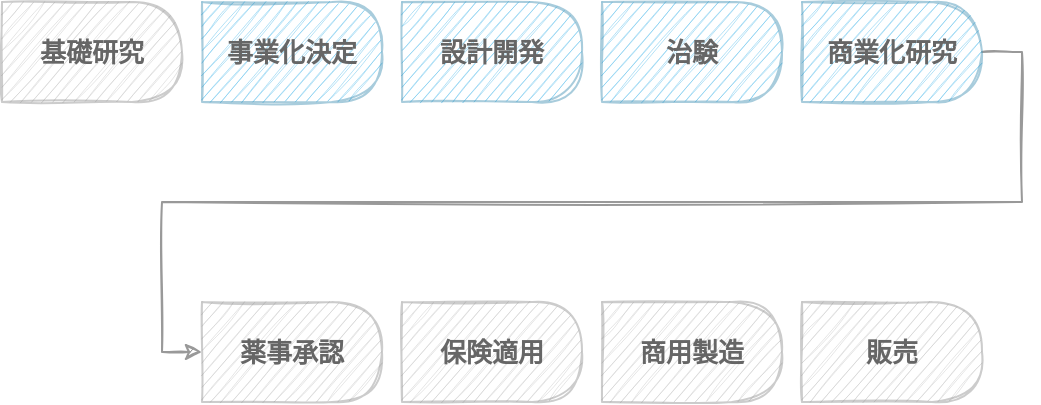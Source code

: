 <mxfile version="16.5.3" type="github" pages="8">
  <diagram id="iuKAMjdSAFSw6GBmPtJa" name="Scope1">
    <mxGraphModel dx="1657" dy="514" grid="1" gridSize="10" guides="1" tooltips="1" connect="1" arrows="1" fold="1" page="1" pageScale="1" pageWidth="850" pageHeight="1100" math="0" shadow="0">
      <root>
        <mxCell id="0" />
        <mxCell id="1" parent="0" />
        <mxCell id="76yHoALL5mbPEJ48qjr9-2" value="基礎研究" style="shape=delay;whiteSpace=wrap;html=1;fontSize=13;strokeColor=#999999;fontColor=#666666;fontStyle=1;fillColor=#CCCCCC;fontFamily=Noto Sans;fontSource=https%3A%2F%2Ffonts.googleapis.com%2Fcss%3Ffamily%3DNoto%2BSans;sketch=1;strokeWidth=1;opacity=50;" parent="1" vertex="1">
          <mxGeometry x="-780" y="520" width="90" height="50" as="geometry" />
        </mxCell>
        <mxCell id="76yHoALL5mbPEJ48qjr9-3" value="事業化決定" style="shape=delay;whiteSpace=wrap;html=1;fontSize=13;strokeColor=#529ABA;fontColor=#666666;fontStyle=1;fillColor=#69C4ED;fontFamily=Noto Sans;fontSource=https%3A%2F%2Ffonts.googleapis.com%2Fcss%3Ffamily%3DNoto%2BSans;sketch=1;opacity=50;strokeWidth=1;" parent="1" vertex="1">
          <mxGeometry x="-680" y="520" width="90" height="50" as="geometry" />
        </mxCell>
        <mxCell id="76yHoALL5mbPEJ48qjr9-4" value="設計開発" style="shape=delay;whiteSpace=wrap;html=1;fontSize=13;strokeColor=#529ABA;fontColor=#666666;fontStyle=1;fillColor=#69C4ED;fontFamily=Noto Sans;fontSource=https%3A%2F%2Ffonts.googleapis.com%2Fcss%3Ffamily%3DNoto%2BSans;sketch=1;opacity=50;strokeWidth=1;" parent="1" vertex="1">
          <mxGeometry x="-580" y="520" width="90" height="50" as="geometry" />
        </mxCell>
        <mxCell id="76yHoALL5mbPEJ48qjr9-5" value="治験" style="shape=delay;whiteSpace=wrap;html=1;fontSize=13;strokeColor=#529ABA;fontColor=#666666;fontStyle=1;fillColor=#69C4ED;fontFamily=Noto Sans;fontSource=https%3A%2F%2Ffonts.googleapis.com%2Fcss%3Ffamily%3DNoto%2BSans;sketch=1;opacity=50;strokeWidth=1;" parent="1" vertex="1">
          <mxGeometry x="-480" y="520" width="90" height="50" as="geometry" />
        </mxCell>
        <mxCell id="76yHoALL5mbPEJ48qjr9-11" style="edgeStyle=orthogonalEdgeStyle;rounded=0;orthogonalLoop=1;jettySize=auto;html=1;exitX=1;exitY=0.5;exitDx=0;exitDy=0;entryX=0;entryY=0.5;entryDx=0;entryDy=0;fillColor=#f5f5f5;strokeColor=#999999;fontFamily=Noto Sans;fontSource=https%3A%2F%2Ffonts.googleapis.com%2Fcss%3Ffamily%3DNoto%2BSans;sketch=1;fontColor=#666666;fontStyle=0" parent="1" source="76yHoALL5mbPEJ48qjr9-6" target="76yHoALL5mbPEJ48qjr9-7" edge="1">
          <mxGeometry relative="1" as="geometry" />
        </mxCell>
        <mxCell id="76yHoALL5mbPEJ48qjr9-6" value="商業化研究" style="shape=delay;whiteSpace=wrap;html=1;fontSize=13;strokeColor=#529ABA;fontColor=#666666;fontStyle=1;fillColor=#69C4ED;fontFamily=Noto Sans;fontSource=https%3A%2F%2Ffonts.googleapis.com%2Fcss%3Ffamily%3DNoto%2BSans;sketch=1;opacity=50;strokeWidth=1;" parent="1" vertex="1">
          <mxGeometry x="-380" y="520" width="90" height="50" as="geometry" />
        </mxCell>
        <mxCell id="76yHoALL5mbPEJ48qjr9-7" value="薬事承認" style="shape=delay;whiteSpace=wrap;html=1;fontSize=13;strokeColor=#999999;fontColor=#666666;fontStyle=1;fillColor=#CCCCCC;fontFamily=Noto Sans;fontSource=https%3A%2F%2Ffonts.googleapis.com%2Fcss%3Ffamily%3DNoto%2BSans;sketch=1;strokeWidth=1;opacity=50;" parent="1" vertex="1">
          <mxGeometry x="-680" y="670" width="90" height="50" as="geometry" />
        </mxCell>
        <mxCell id="76yHoALL5mbPEJ48qjr9-8" value="保険適用" style="shape=delay;whiteSpace=wrap;html=1;fontSize=13;strokeColor=#999999;fontColor=#666666;fontStyle=1;fillColor=#CCCCCC;fontFamily=Noto Sans;fontSource=https%3A%2F%2Ffonts.googleapis.com%2Fcss%3Ffamily%3DNoto%2BSans;sketch=1;strokeWidth=1;opacity=50;" parent="1" vertex="1">
          <mxGeometry x="-580" y="670" width="90" height="50" as="geometry" />
        </mxCell>
        <mxCell id="76yHoALL5mbPEJ48qjr9-9" value="商用製造" style="shape=delay;whiteSpace=wrap;html=1;fontSize=13;strokeColor=#999999;fontColor=#666666;fontStyle=1;fillColor=#CCCCCC;fontFamily=Noto Sans;fontSource=https%3A%2F%2Ffonts.googleapis.com%2Fcss%3Ffamily%3DNoto%2BSans;sketch=1;strokeWidth=1;opacity=50;" parent="1" vertex="1">
          <mxGeometry x="-480" y="670" width="90" height="50" as="geometry" />
        </mxCell>
        <mxCell id="76yHoALL5mbPEJ48qjr9-10" value="販売" style="shape=delay;whiteSpace=wrap;html=1;fontSize=13;strokeColor=#999999;fontColor=#666666;fontStyle=1;fillColor=#CCCCCC;fontFamily=Noto Sans;fontSource=https%3A%2F%2Ffonts.googleapis.com%2Fcss%3Ffamily%3DNoto%2BSans;sketch=1;strokeWidth=1;opacity=50;" parent="1" vertex="1">
          <mxGeometry x="-380" y="670" width="90" height="50" as="geometry" />
        </mxCell>
      </root>
    </mxGraphModel>
  </diagram>
  <diagram name="Scope2" id="lq7y6WpqA6HuHxRg6o95">
    <mxGraphModel dx="2790" dy="694" grid="1" gridSize="10" guides="1" tooltips="1" connect="1" arrows="1" fold="1" page="1" pageScale="1" pageWidth="850" pageHeight="1100" math="0" shadow="0">
      <root>
        <mxCell id="eqSnx0wqoSUiIAxdlNyT-0" />
        <mxCell id="eqSnx0wqoSUiIAxdlNyT-1" parent="eqSnx0wqoSUiIAxdlNyT-0" />
        <mxCell id="12EfGe63K_136_F5QD3u-6" style="edgeStyle=orthogonalEdgeStyle;rounded=0;sketch=0;orthogonalLoop=1;jettySize=auto;html=1;exitX=1;exitY=0.5;exitDx=0;exitDy=0;entryX=0;entryY=0.5;entryDx=0;entryDy=0;fontFamily=Noto Sans;fontSource=https%3A%2F%2Ffonts.googleapis.com%2Fcss%3Ffamily%3DNoto%2BSans;fontSize=15;fontColor=#FFFFFF;strokeColor=#999999;" parent="eqSnx0wqoSUiIAxdlNyT-1" source="eqSnx0wqoSUiIAxdlNyT-12" target="12EfGe63K_136_F5QD3u-0" edge="1">
          <mxGeometry relative="1" as="geometry" />
        </mxCell>
        <mxCell id="eqSnx0wqoSUiIAxdlNyT-12" value="事業化計画" style="rounded=1;whiteSpace=wrap;html=1;fontFamily=Noto Sans;fontSource=https%3A%2F%2Ffonts.googleapis.com%2Fcss%3Ffamily%3DNoto%2BSans;fillColor=#529ABA;strokeColor=none;sketch=0;strokeWidth=1;perimeterSpacing=0;fontSize=15;fontColor=#FFFFFF;" parent="eqSnx0wqoSUiIAxdlNyT-1" vertex="1">
          <mxGeometry x="-960" y="440" width="120" height="50" as="geometry" />
        </mxCell>
        <mxCell id="FeP-WYTawY7qhE1VqdEB-0" style="edgeStyle=orthogonalEdgeStyle;rounded=0;orthogonalLoop=1;jettySize=auto;html=1;exitX=1;exitY=0.5;exitDx=0;exitDy=0;entryX=0.5;entryY=0;entryDx=0;entryDy=0;strokeColor=#999999;startArrow=classic;startFill=1;" edge="1" parent="eqSnx0wqoSUiIAxdlNyT-1" source="12EfGe63K_136_F5QD3u-0" target="12EfGe63K_136_F5QD3u-2">
          <mxGeometry relative="1" as="geometry" />
        </mxCell>
        <mxCell id="12EfGe63K_136_F5QD3u-0" value="設計開発計画" style="rounded=1;whiteSpace=wrap;html=1;fontFamily=Noto Sans;fontSource=https%3A%2F%2Ffonts.googleapis.com%2Fcss%3Ffamily%3DNoto%2BSans;fillColor=#529ABA;strokeColor=none;sketch=0;strokeWidth=1;perimeterSpacing=0;fontSize=15;fontColor=#FFFFFF;" parent="eqSnx0wqoSUiIAxdlNyT-1" vertex="1">
          <mxGeometry x="-790" y="440" width="120" height="50" as="geometry" />
        </mxCell>
        <mxCell id="12EfGe63K_136_F5QD3u-8" style="edgeStyle=orthogonalEdgeStyle;rounded=0;sketch=0;orthogonalLoop=1;jettySize=auto;html=1;exitX=1;exitY=0.5;exitDx=0;exitDy=0;fontFamily=Noto Sans;fontSource=https%3A%2F%2Ffonts.googleapis.com%2Fcss%3Ffamily%3DNoto%2BSans;fontSize=15;fontColor=#FFFFFF;strokeColor=#999999;startArrow=classic;startFill=1;" parent="eqSnx0wqoSUiIAxdlNyT-1" source="12EfGe63K_136_F5QD3u-2" target="12EfGe63K_136_F5QD3u-3" edge="1">
          <mxGeometry relative="1" as="geometry" />
        </mxCell>
        <mxCell id="12EfGe63K_136_F5QD3u-2" value="設計インプット" style="rounded=1;whiteSpace=wrap;html=1;fontFamily=Noto Sans;fontSource=https%3A%2F%2Ffonts.googleapis.com%2Fcss%3Ffamily%3DNoto%2BSans;fillColor=#529ABA;strokeColor=none;sketch=0;strokeWidth=1;perimeterSpacing=0;fontSize=15;fontColor=#FFFFFF;" parent="eqSnx0wqoSUiIAxdlNyT-1" vertex="1">
          <mxGeometry x="-700" y="500" width="120" height="50" as="geometry" />
        </mxCell>
        <mxCell id="12EfGe63K_136_F5QD3u-10" style="edgeStyle=orthogonalEdgeStyle;rounded=0;sketch=0;orthogonalLoop=1;jettySize=auto;html=1;exitX=1;exitY=0.5;exitDx=0;exitDy=0;entryX=0.5;entryY=0;entryDx=0;entryDy=0;fontFamily=Noto Sans;fontSource=https%3A%2F%2Ffonts.googleapis.com%2Fcss%3Ffamily%3DNoto%2BSans;fontSize=15;fontColor=#FFFFFF;strokeColor=#999999;startArrow=classic;startFill=1;" parent="eqSnx0wqoSUiIAxdlNyT-1" source="12EfGe63K_136_F5QD3u-3" target="12EfGe63K_136_F5QD3u-9" edge="1">
          <mxGeometry relative="1" as="geometry" />
        </mxCell>
        <mxCell id="12EfGe63K_136_F5QD3u-3" value="設計開発" style="rounded=1;whiteSpace=wrap;html=1;fontFamily=Noto Sans;fontSource=https%3A%2F%2Ffonts.googleapis.com%2Fcss%3Ffamily%3DNoto%2BSans;fillColor=#529ABA;strokeColor=none;sketch=0;strokeWidth=1;perimeterSpacing=0;fontSize=15;fontColor=#FFFFFF;" parent="eqSnx0wqoSUiIAxdlNyT-1" vertex="1">
          <mxGeometry x="-610" y="560" width="120" height="50" as="geometry" />
        </mxCell>
        <mxCell id="12EfGe63K_136_F5QD3u-12" style="edgeStyle=orthogonalEdgeStyle;rounded=0;sketch=0;orthogonalLoop=1;jettySize=auto;html=1;exitX=1;exitY=0.5;exitDx=0;exitDy=0;fontFamily=Noto Sans;fontSource=https%3A%2F%2Ffonts.googleapis.com%2Fcss%3Ffamily%3DNoto%2BSans;fontSize=13;fontColor=#FFFFFF;strokeColor=#999999;startArrow=classic;startFill=1;" parent="eqSnx0wqoSUiIAxdlNyT-1" source="12EfGe63K_136_F5QD3u-9" target="12EfGe63K_136_F5QD3u-11" edge="1">
          <mxGeometry relative="1" as="geometry" />
        </mxCell>
        <mxCell id="12EfGe63K_136_F5QD3u-9" value="設計検証" style="rounded=1;whiteSpace=wrap;html=1;fontFamily=Noto Sans;fontSource=https%3A%2F%2Ffonts.googleapis.com%2Fcss%3Ffamily%3DNoto%2BSans;fillColor=#529ABA;strokeColor=none;sketch=0;strokeWidth=1;perimeterSpacing=0;fontSize=15;fontColor=#FFFFFF;" parent="eqSnx0wqoSUiIAxdlNyT-1" vertex="1">
          <mxGeometry x="-520" y="620" width="120" height="50" as="geometry" />
        </mxCell>
        <mxCell id="12EfGe63K_136_F5QD3u-14" style="edgeStyle=orthogonalEdgeStyle;rounded=0;sketch=0;orthogonalLoop=1;jettySize=auto;html=1;exitX=1;exitY=0.5;exitDx=0;exitDy=0;entryX=0.5;entryY=0;entryDx=0;entryDy=0;fontFamily=Noto Sans;fontSource=https%3A%2F%2Ffonts.googleapis.com%2Fcss%3Ffamily%3DNoto%2BSans;fontSize=15;fontColor=#FFFFFF;startArrow=classic;startFill=1;strokeColor=#999999;" parent="eqSnx0wqoSUiIAxdlNyT-1" source="12EfGe63K_136_F5QD3u-11" target="12EfGe63K_136_F5QD3u-13" edge="1">
          <mxGeometry relative="1" as="geometry" />
        </mxCell>
        <mxCell id="12EfGe63K_136_F5QD3u-11" value="臨床開発" style="rounded=1;whiteSpace=wrap;html=1;fontFamily=Noto Sans;fontSource=https%3A%2F%2Ffonts.googleapis.com%2Fcss%3Ffamily%3DNoto%2BSans;fillColor=#529ABA;strokeColor=none;sketch=0;strokeWidth=1;perimeterSpacing=0;fontSize=15;fontColor=#FFFFFF;" parent="eqSnx0wqoSUiIAxdlNyT-1" vertex="1">
          <mxGeometry x="-430" y="680" width="120" height="50" as="geometry" />
        </mxCell>
        <mxCell id="N5G9naEENow_rM-A72xV-1" style="edgeStyle=orthogonalEdgeStyle;rounded=0;sketch=0;orthogonalLoop=1;jettySize=auto;html=1;exitX=1;exitY=0.5;exitDx=0;exitDy=0;entryX=0;entryY=0.5;entryDx=0;entryDy=0;fontFamily=Noto Sans;fontSource=https%3A%2F%2Ffonts.googleapis.com%2Fcss%3Ffamily%3DNoto%2BSans;fontSize=15;fontColor=#FFFFFF;startArrow=none;startFill=0;strokeColor=#999999;" parent="eqSnx0wqoSUiIAxdlNyT-1" source="12EfGe63K_136_F5QD3u-13" target="N5G9naEENow_rM-A72xV-0" edge="1">
          <mxGeometry relative="1" as="geometry" />
        </mxCell>
        <mxCell id="12EfGe63K_136_F5QD3u-13" value="製造移管" style="rounded=1;whiteSpace=wrap;html=1;fontFamily=Noto Sans;fontSource=https%3A%2F%2Ffonts.googleapis.com%2Fcss%3Ffamily%3DNoto%2BSans;fillColor=#529ABA;strokeColor=none;sketch=0;strokeWidth=1;perimeterSpacing=0;fontSize=15;fontColor=#FFFFFF;" parent="eqSnx0wqoSUiIAxdlNyT-1" vertex="1">
          <mxGeometry x="-340" y="740" width="120" height="50" as="geometry" />
        </mxCell>
        <mxCell id="N5G9naEENow_rM-A72xV-4" style="edgeStyle=orthogonalEdgeStyle;rounded=0;sketch=0;orthogonalLoop=1;jettySize=auto;html=1;exitX=0.5;exitY=0;exitDx=0;exitDy=0;entryX=1;entryY=0.5;entryDx=0;entryDy=0;fontFamily=Noto Sans;fontSource=https%3A%2F%2Ffonts.googleapis.com%2Fcss%3Ffamily%3DNoto%2BSans;fontSize=15;fontColor=#FFFFFF;startArrow=none;startFill=0;strokeColor=#999999;" parent="eqSnx0wqoSUiIAxdlNyT-1" source="N5G9naEENow_rM-A72xV-0" target="N5G9naEENow_rM-A72xV-3" edge="1">
          <mxGeometry relative="1" as="geometry" />
        </mxCell>
        <mxCell id="N5G9naEENow_rM-A72xV-0" value="市場導入" style="rounded=1;whiteSpace=wrap;html=1;fontFamily=Noto Sans;fontSource=https%3A%2F%2Ffonts.googleapis.com%2Fcss%3Ffamily%3DNoto%2BSans;fillColor=#808080;strokeColor=none;sketch=0;strokeWidth=1;perimeterSpacing=0;fontSize=15;fontColor=#FFFFFF;" parent="eqSnx0wqoSUiIAxdlNyT-1" vertex="1">
          <mxGeometry x="-170" y="740" width="120" height="50" as="geometry" />
        </mxCell>
        <mxCell id="FeP-WYTawY7qhE1VqdEB-1" style="edgeStyle=orthogonalEdgeStyle;rounded=0;orthogonalLoop=1;jettySize=auto;html=1;exitX=0;exitY=0.5;exitDx=0;exitDy=0;entryX=0.5;entryY=0;entryDx=0;entryDy=0;startArrow=none;startFill=0;strokeColor=#999999;" edge="1" parent="eqSnx0wqoSUiIAxdlNyT-1" source="N5G9naEENow_rM-A72xV-3" target="12EfGe63K_136_F5QD3u-0">
          <mxGeometry relative="1" as="geometry" />
        </mxCell>
        <mxCell id="N5G9naEENow_rM-A72xV-3" value="設計変更" style="rounded=1;whiteSpace=wrap;html=1;fontFamily=Noto Sans;fontSource=https%3A%2F%2Ffonts.googleapis.com%2Fcss%3Ffamily%3DNoto%2BSans;fillColor=#529ABA;strokeColor=none;sketch=0;strokeWidth=1;perimeterSpacing=0;fontSize=15;fontColor=#FFFFFF;" parent="eqSnx0wqoSUiIAxdlNyT-1" vertex="1">
          <mxGeometry x="-470" y="370" width="120" height="50" as="geometry" />
        </mxCell>
        <mxCell id="ldZBm3tg4VJGmdEQy_KW-0" value="" style="shape=mxgraph.signs.healthcare.surgery;html=1;pointerEvents=1;fillColor=#000000;strokeColor=none;verticalLabelPosition=bottom;verticalAlign=top;align=center;fontSize=18;" vertex="1" parent="eqSnx0wqoSUiIAxdlNyT-1">
          <mxGeometry x="-350" y="640" width="51.02" height="50" as="geometry" />
        </mxCell>
        <mxCell id="ldZBm3tg4VJGmdEQy_KW-1" value="" style="sketch=0;pointerEvents=1;shadow=0;dashed=0;html=1;strokeColor=none;fillColor=#505050;labelPosition=center;verticalLabelPosition=bottom;verticalAlign=top;outlineConnect=0;align=center;shape=mxgraph.office.services.verification_service;fontSize=18;" vertex="1" parent="eqSnx0wqoSUiIAxdlNyT-1">
          <mxGeometry x="-440" y="590" width="48.31" height="50" as="geometry" />
        </mxCell>
        <mxCell id="ldZBm3tg4VJGmdEQy_KW-2" value="" style="verticalLabelPosition=bottom;html=1;verticalAlign=top;align=center;strokeColor=none;fillColor=#4D4D4D;shape=mxgraph.azure.azure_sdk;fontSize=18;" vertex="1" parent="eqSnx0wqoSUiIAxdlNyT-1">
          <mxGeometry x="-520" y="526" width="50" height="47.5" as="geometry" />
        </mxCell>
        <mxCell id="ldZBm3tg4VJGmdEQy_KW-5" value="" style="sketch=0;aspect=fixed;html=1;points=[];align=center;image;fontSize=12;image=img/lib/mscae/Input.svg;fillColor=#4D4D4D;" vertex="1" parent="eqSnx0wqoSUiIAxdlNyT-1">
          <mxGeometry x="-610" y="470" width="50" height="45" as="geometry" />
        </mxCell>
        <mxCell id="ldZBm3tg4VJGmdEQy_KW-6" value="" style="sketch=0;outlineConnect=0;fontColor=#232F3E;gradientColor=none;fillColor=#4D4D4D;strokeColor=none;dashed=0;verticalLabelPosition=bottom;verticalAlign=top;align=center;html=1;fontSize=12;fontStyle=0;aspect=fixed;pointerEvents=1;shape=mxgraph.aws4.backup_plan;" vertex="1" parent="eqSnx0wqoSUiIAxdlNyT-1">
          <mxGeometry x="-690" y="410" width="36.92" height="48" as="geometry" />
        </mxCell>
        <mxCell id="UHk8IrDFqjBZt8IHk4vB-0" value="" style="verticalLabelPosition=bottom;sketch=0;html=1;fillColor=#282828;strokeColor=none;verticalAlign=top;pointerEvents=1;align=center;shape=mxgraph.cisco_safe.business_icons.icon17;fontSize=18;" vertex="1" parent="eqSnx0wqoSUiIAxdlNyT-1">
          <mxGeometry x="-870" y="416.75" width="50" height="34.5" as="geometry" />
        </mxCell>
        <mxCell id="UHk8IrDFqjBZt8IHk4vB-2" value="" style="outlineConnect=0;dashed=0;verticalLabelPosition=bottom;verticalAlign=top;align=center;html=1;shape=mxgraph.aws3.change_set;fillColor=#4D4D4D;gradientColor=none;fontSize=18;" vertex="1" parent="eqSnx0wqoSUiIAxdlNyT-1">
          <mxGeometry x="-390" y="340" width="40" height="50" as="geometry" />
        </mxCell>
        <mxCell id="UHk8IrDFqjBZt8IHk4vB-3" value="" style="shape=image;html=1;verticalAlign=top;verticalLabelPosition=bottom;labelBackgroundColor=#ffffff;imageAspect=0;aspect=fixed;image=https://cdn2.iconfinder.com/data/icons/competitive-strategy-and-corporate-training/512/705_Automation_factory_hand_mechanism_package-128.png;fontSize=18;fillColor=#4D4D4D;" vertex="1" parent="eqSnx0wqoSUiIAxdlNyT-1">
          <mxGeometry x="-260" y="690" width="68" height="68" as="geometry" />
        </mxCell>
        <mxCell id="UHk8IrDFqjBZt8IHk4vB-5" value="" style="shape=image;html=1;verticalAlign=top;verticalLabelPosition=bottom;labelBackgroundColor=#ffffff;imageAspect=0;aspect=fixed;image=https://cdn4.iconfinder.com/data/icons/aiga-symbol-signs/612/aiga_first_aid_bg-128.png;fontSize=18;fillColor=#808080;" vertex="1" parent="eqSnx0wqoSUiIAxdlNyT-1">
          <mxGeometry x="-80" y="710" width="48" height="48" as="geometry" />
        </mxCell>
      </root>
    </mxGraphModel>
  </diagram>
  <diagram id="ZCAo-ZA-OAc-q7RtXa3J" name="Scope w/DR">
    <mxGraphModel dx="2790" dy="694" grid="1" gridSize="10" guides="1" tooltips="1" connect="1" arrows="1" fold="1" page="1" pageScale="1" pageWidth="850" pageHeight="1100" math="0" shadow="0">
      <root>
        <mxCell id="0bfAoqfOU0yHdPyfX0gx-0" />
        <mxCell id="0bfAoqfOU0yHdPyfX0gx-1" parent="0bfAoqfOU0yHdPyfX0gx-0" />
        <mxCell id="M6hb467XXjWPTFllg2vR-0" style="edgeStyle=orthogonalEdgeStyle;rounded=0;sketch=0;orthogonalLoop=1;jettySize=auto;html=1;exitX=1;exitY=0.5;exitDx=0;exitDy=0;entryX=0;entryY=0.5;entryDx=0;entryDy=0;fontFamily=Noto Sans;fontSource=https%3A%2F%2Ffonts.googleapis.com%2Fcss%3Ffamily%3DNoto%2BSans;fontSize=15;fontColor=#FFFFFF;strokeColor=#999999;" edge="1" parent="0bfAoqfOU0yHdPyfX0gx-1" source="M6hb467XXjWPTFllg2vR-1" target="M6hb467XXjWPTFllg2vR-3">
          <mxGeometry relative="1" as="geometry" />
        </mxCell>
        <mxCell id="M6hb467XXjWPTFllg2vR-1" value="事業化計画" style="rounded=1;whiteSpace=wrap;html=1;fontFamily=Noto Sans;fontSource=https%3A%2F%2Ffonts.googleapis.com%2Fcss%3Ffamily%3DNoto%2BSans;fillColor=#529ABA;strokeColor=none;sketch=0;strokeWidth=1;perimeterSpacing=0;fontSize=15;fontColor=#FFFFFF;" vertex="1" parent="0bfAoqfOU0yHdPyfX0gx-1">
          <mxGeometry x="-960" y="440" width="120" height="50" as="geometry" />
        </mxCell>
        <mxCell id="M6hb467XXjWPTFllg2vR-2" style="edgeStyle=orthogonalEdgeStyle;rounded=0;orthogonalLoop=1;jettySize=auto;html=1;exitX=1;exitY=0.5;exitDx=0;exitDy=0;entryX=0.5;entryY=0;entryDx=0;entryDy=0;strokeColor=#999999;startArrow=classic;startFill=1;" edge="1" parent="0bfAoqfOU0yHdPyfX0gx-1" source="M6hb467XXjWPTFllg2vR-3" target="M6hb467XXjWPTFllg2vR-5">
          <mxGeometry relative="1" as="geometry" />
        </mxCell>
        <mxCell id="M6hb467XXjWPTFllg2vR-3" value="設計開発計画" style="rounded=1;whiteSpace=wrap;html=1;fontFamily=Noto Sans;fontSource=https%3A%2F%2Ffonts.googleapis.com%2Fcss%3Ffamily%3DNoto%2BSans;fillColor=#529ABA;strokeColor=none;sketch=0;strokeWidth=1;perimeterSpacing=0;fontSize=15;fontColor=#FFFFFF;" vertex="1" parent="0bfAoqfOU0yHdPyfX0gx-1">
          <mxGeometry x="-790" y="440" width="120" height="50" as="geometry" />
        </mxCell>
        <mxCell id="M6hb467XXjWPTFllg2vR-4" style="edgeStyle=orthogonalEdgeStyle;rounded=0;sketch=0;orthogonalLoop=1;jettySize=auto;html=1;exitX=1;exitY=0.5;exitDx=0;exitDy=0;fontFamily=Noto Sans;fontSource=https%3A%2F%2Ffonts.googleapis.com%2Fcss%3Ffamily%3DNoto%2BSans;fontSize=15;fontColor=#FFFFFF;strokeColor=#999999;startArrow=classic;startFill=1;" edge="1" parent="0bfAoqfOU0yHdPyfX0gx-1" source="M6hb467XXjWPTFllg2vR-5" target="M6hb467XXjWPTFllg2vR-7">
          <mxGeometry relative="1" as="geometry" />
        </mxCell>
        <mxCell id="M6hb467XXjWPTFllg2vR-5" value="設計インプット" style="rounded=1;whiteSpace=wrap;html=1;fontFamily=Noto Sans;fontSource=https%3A%2F%2Ffonts.googleapis.com%2Fcss%3Ffamily%3DNoto%2BSans;fillColor=#529ABA;strokeColor=none;sketch=0;strokeWidth=1;perimeterSpacing=0;fontSize=15;fontColor=#FFFFFF;" vertex="1" parent="0bfAoqfOU0yHdPyfX0gx-1">
          <mxGeometry x="-700" y="500" width="120" height="50" as="geometry" />
        </mxCell>
        <mxCell id="M6hb467XXjWPTFllg2vR-6" style="edgeStyle=orthogonalEdgeStyle;rounded=0;sketch=0;orthogonalLoop=1;jettySize=auto;html=1;exitX=1;exitY=0.5;exitDx=0;exitDy=0;entryX=0.5;entryY=0;entryDx=0;entryDy=0;fontFamily=Noto Sans;fontSource=https%3A%2F%2Ffonts.googleapis.com%2Fcss%3Ffamily%3DNoto%2BSans;fontSize=15;fontColor=#FFFFFF;strokeColor=#999999;startArrow=classic;startFill=1;" edge="1" parent="0bfAoqfOU0yHdPyfX0gx-1" source="M6hb467XXjWPTFllg2vR-7" target="M6hb467XXjWPTFllg2vR-9">
          <mxGeometry relative="1" as="geometry" />
        </mxCell>
        <mxCell id="M6hb467XXjWPTFllg2vR-7" value="設計開発" style="rounded=1;whiteSpace=wrap;html=1;fontFamily=Noto Sans;fontSource=https%3A%2F%2Ffonts.googleapis.com%2Fcss%3Ffamily%3DNoto%2BSans;fillColor=#529ABA;strokeColor=none;sketch=0;strokeWidth=1;perimeterSpacing=0;fontSize=15;fontColor=#FFFFFF;" vertex="1" parent="0bfAoqfOU0yHdPyfX0gx-1">
          <mxGeometry x="-610" y="560" width="120" height="50" as="geometry" />
        </mxCell>
        <mxCell id="M6hb467XXjWPTFllg2vR-8" style="edgeStyle=orthogonalEdgeStyle;rounded=0;sketch=0;orthogonalLoop=1;jettySize=auto;html=1;exitX=1;exitY=0.5;exitDx=0;exitDy=0;fontFamily=Noto Sans;fontSource=https%3A%2F%2Ffonts.googleapis.com%2Fcss%3Ffamily%3DNoto%2BSans;fontSize=13;fontColor=#FFFFFF;strokeColor=#999999;startArrow=classic;startFill=1;" edge="1" parent="0bfAoqfOU0yHdPyfX0gx-1" source="M6hb467XXjWPTFllg2vR-9" target="M6hb467XXjWPTFllg2vR-11">
          <mxGeometry relative="1" as="geometry" />
        </mxCell>
        <mxCell id="M6hb467XXjWPTFllg2vR-9" value="設計検証" style="rounded=1;whiteSpace=wrap;html=1;fontFamily=Noto Sans;fontSource=https%3A%2F%2Ffonts.googleapis.com%2Fcss%3Ffamily%3DNoto%2BSans;fillColor=#529ABA;strokeColor=none;sketch=0;strokeWidth=1;perimeterSpacing=0;fontSize=15;fontColor=#FFFFFF;" vertex="1" parent="0bfAoqfOU0yHdPyfX0gx-1">
          <mxGeometry x="-520" y="620" width="120" height="50" as="geometry" />
        </mxCell>
        <mxCell id="M6hb467XXjWPTFllg2vR-10" style="edgeStyle=orthogonalEdgeStyle;rounded=0;sketch=0;orthogonalLoop=1;jettySize=auto;html=1;exitX=1;exitY=0.5;exitDx=0;exitDy=0;entryX=0.5;entryY=0;entryDx=0;entryDy=0;fontFamily=Noto Sans;fontSource=https%3A%2F%2Ffonts.googleapis.com%2Fcss%3Ffamily%3DNoto%2BSans;fontSize=15;fontColor=#FFFFFF;startArrow=classic;startFill=1;strokeColor=#999999;" edge="1" parent="0bfAoqfOU0yHdPyfX0gx-1" source="M6hb467XXjWPTFllg2vR-11" target="M6hb467XXjWPTFllg2vR-13">
          <mxGeometry relative="1" as="geometry" />
        </mxCell>
        <mxCell id="M6hb467XXjWPTFllg2vR-11" value="臨床開発" style="rounded=1;whiteSpace=wrap;html=1;fontFamily=Noto Sans;fontSource=https%3A%2F%2Ffonts.googleapis.com%2Fcss%3Ffamily%3DNoto%2BSans;fillColor=#529ABA;strokeColor=none;sketch=0;strokeWidth=1;perimeterSpacing=0;fontSize=15;fontColor=#FFFFFF;" vertex="1" parent="0bfAoqfOU0yHdPyfX0gx-1">
          <mxGeometry x="-430" y="680" width="120" height="50" as="geometry" />
        </mxCell>
        <mxCell id="M6hb467XXjWPTFllg2vR-12" style="edgeStyle=orthogonalEdgeStyle;rounded=0;sketch=0;orthogonalLoop=1;jettySize=auto;html=1;exitX=1;exitY=0.5;exitDx=0;exitDy=0;entryX=0;entryY=0.5;entryDx=0;entryDy=0;fontFamily=Noto Sans;fontSource=https%3A%2F%2Ffonts.googleapis.com%2Fcss%3Ffamily%3DNoto%2BSans;fontSize=15;fontColor=#FFFFFF;startArrow=none;startFill=0;strokeColor=#999999;" edge="1" parent="0bfAoqfOU0yHdPyfX0gx-1" source="M6hb467XXjWPTFllg2vR-13" target="M6hb467XXjWPTFllg2vR-15">
          <mxGeometry relative="1" as="geometry" />
        </mxCell>
        <mxCell id="M6hb467XXjWPTFllg2vR-13" value="製造移管" style="rounded=1;whiteSpace=wrap;html=1;fontFamily=Noto Sans;fontSource=https%3A%2F%2Ffonts.googleapis.com%2Fcss%3Ffamily%3DNoto%2BSans;fillColor=#529ABA;strokeColor=none;sketch=0;strokeWidth=1;perimeterSpacing=0;fontSize=15;fontColor=#FFFFFF;" vertex="1" parent="0bfAoqfOU0yHdPyfX0gx-1">
          <mxGeometry x="-340" y="740" width="120" height="50" as="geometry" />
        </mxCell>
        <mxCell id="M6hb467XXjWPTFllg2vR-14" style="edgeStyle=orthogonalEdgeStyle;rounded=0;sketch=0;orthogonalLoop=1;jettySize=auto;html=1;exitX=0.5;exitY=0;exitDx=0;exitDy=0;entryX=1;entryY=0.5;entryDx=0;entryDy=0;fontFamily=Noto Sans;fontSource=https%3A%2F%2Ffonts.googleapis.com%2Fcss%3Ffamily%3DNoto%2BSans;fontSize=15;fontColor=#FFFFFF;startArrow=none;startFill=0;strokeColor=#999999;" edge="1" parent="0bfAoqfOU0yHdPyfX0gx-1" source="M6hb467XXjWPTFllg2vR-15" target="M6hb467XXjWPTFllg2vR-17">
          <mxGeometry relative="1" as="geometry" />
        </mxCell>
        <mxCell id="M6hb467XXjWPTFllg2vR-15" value="市場導入" style="rounded=1;whiteSpace=wrap;html=1;fontFamily=Noto Sans;fontSource=https%3A%2F%2Ffonts.googleapis.com%2Fcss%3Ffamily%3DNoto%2BSans;fillColor=#666666;strokeColor=none;sketch=0;strokeWidth=1;perimeterSpacing=0;fontSize=15;fontColor=#FFFFFF;" vertex="1" parent="0bfAoqfOU0yHdPyfX0gx-1">
          <mxGeometry x="-170" y="740" width="120" height="50" as="geometry" />
        </mxCell>
        <mxCell id="M6hb467XXjWPTFllg2vR-16" style="edgeStyle=orthogonalEdgeStyle;rounded=0;orthogonalLoop=1;jettySize=auto;html=1;exitX=0;exitY=0.5;exitDx=0;exitDy=0;entryX=0.5;entryY=0;entryDx=0;entryDy=0;startArrow=none;startFill=0;strokeColor=#999999;" edge="1" parent="0bfAoqfOU0yHdPyfX0gx-1" source="M6hb467XXjWPTFllg2vR-17" target="M6hb467XXjWPTFllg2vR-3">
          <mxGeometry relative="1" as="geometry" />
        </mxCell>
        <mxCell id="M6hb467XXjWPTFllg2vR-17" value="設計変更" style="rounded=1;whiteSpace=wrap;html=1;fontFamily=Noto Sans;fontSource=https%3A%2F%2Ffonts.googleapis.com%2Fcss%3Ffamily%3DNoto%2BSans;fillColor=#529ABA;strokeColor=none;sketch=0;strokeWidth=1;perimeterSpacing=0;fontSize=15;fontColor=#FFFFFF;" vertex="1" parent="0bfAoqfOU0yHdPyfX0gx-1">
          <mxGeometry x="-470" y="380" width="120" height="50" as="geometry" />
        </mxCell>
        <mxCell id="M6hb467XXjWPTFllg2vR-18" value="DR1" style="whiteSpace=wrap;html=1;shape=mxgraph.basic.oval_callout;fontFamily=Montserrat;fontSource=https%3A%2F%2Ffonts.googleapis.com%2Fcss%3Ffamily%3DMontserrat;fontSize=18;" vertex="1" parent="0bfAoqfOU0yHdPyfX0gx-1">
          <mxGeometry x="-700" y="390" width="100" height="60" as="geometry" />
        </mxCell>
        <mxCell id="M6hb467XXjWPTFllg2vR-19" value="DR2" style="whiteSpace=wrap;html=1;shape=mxgraph.basic.oval_callout;fontFamily=Montserrat;fontSource=https%3A%2F%2Ffonts.googleapis.com%2Fcss%3Ffamily%3DMontserrat;fontSize=18;" vertex="1" parent="0bfAoqfOU0yHdPyfX0gx-1">
          <mxGeometry x="-610" y="450" width="100" height="60" as="geometry" />
        </mxCell>
        <mxCell id="M6hb467XXjWPTFllg2vR-20" value="DR3" style="whiteSpace=wrap;html=1;shape=mxgraph.basic.oval_callout;fontFamily=Montserrat;fontSource=https%3A%2F%2Ffonts.googleapis.com%2Fcss%3Ffamily%3DMontserrat;fontSize=18;" vertex="1" parent="0bfAoqfOU0yHdPyfX0gx-1">
          <mxGeometry x="-440" y="570" width="100" height="60" as="geometry" />
        </mxCell>
        <mxCell id="M6hb467XXjWPTFllg2vR-21" value="DR4" style="whiteSpace=wrap;html=1;shape=mxgraph.basic.oval_callout;fontFamily=Montserrat;fontSource=https%3A%2F%2Ffonts.googleapis.com%2Fcss%3Ffamily%3DMontserrat;fontSize=18;" vertex="1" parent="0bfAoqfOU0yHdPyfX0gx-1">
          <mxGeometry x="-340" y="630" width="100" height="60" as="geometry" />
        </mxCell>
        <mxCell id="M6hb467XXjWPTFllg2vR-22" value="DR5" style="whiteSpace=wrap;html=1;shape=mxgraph.basic.oval_callout;fontFamily=Montserrat;fontSource=https%3A%2F%2Ffonts.googleapis.com%2Fcss%3Ffamily%3DMontserrat;fontSize=18;" vertex="1" parent="0bfAoqfOU0yHdPyfX0gx-1">
          <mxGeometry x="-380" y="340" width="100" height="60" as="geometry" />
        </mxCell>
      </root>
    </mxGraphModel>
  </diagram>
  <diagram id="Aa9PFMxwlNfnsbcR9p8c" name="Doc_strucrure">
    <mxGraphModel dx="1147" dy="731" grid="1" gridSize="10" guides="1" tooltips="1" connect="1" arrows="1" fold="1" page="1" pageScale="1" pageWidth="850" pageHeight="1100" math="0" shadow="0">
      <root>
        <mxCell id="kwe16WTq3SODDVzNMtVF-0" />
        <mxCell id="kwe16WTq3SODDVzNMtVF-1" parent="kwe16WTq3SODDVzNMtVF-0" />
        <mxCell id="l872fR-AhnzcgyId2HrX-0" value="" style="shape=table;html=1;whiteSpace=wrap;startSize=0;container=1;collapsible=0;childLayout=tableLayout;fillColor=none;fontFamily=Montserrat;fontSource=https%3A%2F%2Ffonts.googleapis.com%2Fcss%3Ffamily%3DMontserrat;fontSize=15;strokeColor=#788AA3;fontColor=#46495D;shadow=0;" vertex="1" parent="kwe16WTq3SODDVzNMtVF-1">
          <mxGeometry x="210" y="190" width="770" height="1100" as="geometry" />
        </mxCell>
        <mxCell id="l872fR-AhnzcgyId2HrX-1" value="" style="shape=partialRectangle;html=1;whiteSpace=wrap;collapsible=0;dropTarget=0;pointerEvents=0;fillColor=none;top=0;left=0;bottom=0;right=0;points=[[0,0.5],[1,0.5]];portConstraint=eastwest;strokeColor=#788AA3;fontColor=#46495D;" vertex="1" parent="l872fR-AhnzcgyId2HrX-0">
          <mxGeometry width="770" height="71" as="geometry" />
        </mxCell>
        <mxCell id="l872fR-AhnzcgyId2HrX-3" value="設計開発プロセス" style="shape=partialRectangle;html=1;whiteSpace=wrap;connectable=0;top=0;left=0;bottom=0;right=0;overflow=hidden;fontFamily=Montserrat;fontSource=https%3A%2F%2Ffonts.googleapis.com%2Fcss%3Ffamily%3DMontserrat;strokeColor=#788AA3;fontColor=#46495D;fontSize=14;fillColor=#D4E1F5;opacity=60;" vertex="1" parent="l872fR-AhnzcgyId2HrX-1">
          <mxGeometry width="260" height="71" as="geometry">
            <mxRectangle width="260" height="71" as="alternateBounds" />
          </mxGeometry>
        </mxCell>
        <mxCell id="l872fR-AhnzcgyId2HrX-4" value="記録様式" style="shape=partialRectangle;html=1;whiteSpace=wrap;connectable=0;top=0;left=0;bottom=0;right=0;overflow=hidden;fontFamily=Montserrat;fontSource=https%3A%2F%2Ffonts.googleapis.com%2Fcss%3Ffamily%3DMontserrat;strokeColor=#788AA3;fontColor=#46495D;fontSize=14;fillColor=#D4E1F5;opacity=60;" vertex="1" parent="l872fR-AhnzcgyId2HrX-1">
          <mxGeometry x="260" width="260" height="71" as="geometry">
            <mxRectangle width="260" height="71" as="alternateBounds" />
          </mxGeometry>
        </mxCell>
        <mxCell id="5aDRHEA1QAOSiMjfH2AS-2" value="参考手順" style="shape=partialRectangle;html=1;whiteSpace=wrap;connectable=0;top=0;left=0;bottom=0;right=0;overflow=hidden;fontFamily=Montserrat;fontSource=https%3A%2F%2Ffonts.googleapis.com%2Fcss%3Ffamily%3DMontserrat;strokeColor=#788AA3;fontColor=#46495D;fontSize=14;fillColor=#D4E1F5;opacity=60;" vertex="1" parent="l872fR-AhnzcgyId2HrX-1">
          <mxGeometry x="520" width="250" height="71" as="geometry">
            <mxRectangle width="250" height="71" as="alternateBounds" />
          </mxGeometry>
        </mxCell>
        <mxCell id="l872fR-AhnzcgyId2HrX-5" value="" style="shape=partialRectangle;html=1;whiteSpace=wrap;collapsible=0;dropTarget=0;pointerEvents=0;fillColor=none;top=0;left=0;bottom=0;right=0;points=[[0,0.5],[1,0.5]];portConstraint=eastwest;strokeColor=#788AA3;fontColor=#46495D;" vertex="1" parent="l872fR-AhnzcgyId2HrX-0">
          <mxGeometry y="71" width="770" height="1029" as="geometry" />
        </mxCell>
        <mxCell id="l872fR-AhnzcgyId2HrX-7" style="shape=partialRectangle;html=1;whiteSpace=wrap;connectable=0;fillColor=none;top=0;left=0;bottom=0;right=0;overflow=hidden;fontFamily=Montserrat;fontSource=https%3A%2F%2Ffonts.googleapis.com%2Fcss%3Ffamily%3DMontserrat;strokeColor=#788AA3;fontColor=#46495D;" vertex="1" parent="l872fR-AhnzcgyId2HrX-5">
          <mxGeometry width="260" height="1029" as="geometry">
            <mxRectangle width="260" height="1029" as="alternateBounds" />
          </mxGeometry>
        </mxCell>
        <mxCell id="l872fR-AhnzcgyId2HrX-8" value="" style="shape=partialRectangle;html=1;whiteSpace=wrap;connectable=0;fillColor=none;top=0;left=0;bottom=0;right=0;overflow=hidden;fontFamily=Montserrat;fontSource=https%3A%2F%2Ffonts.googleapis.com%2Fcss%3Ffamily%3DMontserrat;strokeColor=#788AA3;fontColor=#46495D;" vertex="1" parent="l872fR-AhnzcgyId2HrX-5">
          <mxGeometry x="260" width="260" height="1029" as="geometry">
            <mxRectangle width="260" height="1029" as="alternateBounds" />
          </mxGeometry>
        </mxCell>
        <mxCell id="5aDRHEA1QAOSiMjfH2AS-3" style="shape=partialRectangle;html=1;whiteSpace=wrap;connectable=0;fillColor=none;top=0;left=0;bottom=0;right=0;overflow=hidden;fontFamily=Montserrat;fontSource=https%3A%2F%2Ffonts.googleapis.com%2Fcss%3Ffamily%3DMontserrat;strokeColor=#788AA3;fontColor=#46495D;" vertex="1" parent="l872fR-AhnzcgyId2HrX-5">
          <mxGeometry x="520" width="250" height="1029" as="geometry">
            <mxRectangle width="250" height="1029" as="alternateBounds" />
          </mxGeometry>
        </mxCell>
        <mxCell id="VWboXbVuZwNSwiwmbVf2-6" style="edgeStyle=orthogonalEdgeStyle;rounded=0;orthogonalLoop=1;jettySize=auto;html=1;exitX=1;exitY=0.5;exitDx=0;exitDy=0;entryX=0;entryY=0.5;entryDx=0;entryDy=0;fontSize=15;fontColor=#FFFFFF;startArrow=none;startFill=0;endArrow=none;endFill=0;strokeColor=#999999;strokeWidth=2;" edge="1" parent="kwe16WTq3SODDVzNMtVF-1" source="bvXFm353FbA60GDv4b8W-0" target="VWboXbVuZwNSwiwmbVf2-0">
          <mxGeometry relative="1" as="geometry" />
        </mxCell>
        <mxCell id="bvXFm353FbA60GDv4b8W-0" value="事業化計画" style="rounded=0;whiteSpace=wrap;html=1;shadow=0;glass=0;sketch=0;fontSize=18;fontColor=#666666;strokeColor=none;strokeWidth=1;fillColor=#E6E6E6;opacity=70;" vertex="1" parent="kwe16WTq3SODDVzNMtVF-1">
          <mxGeometry x="240" y="290" width="190" height="50" as="geometry" />
        </mxCell>
        <mxCell id="VWboXbVuZwNSwiwmbVf2-7" style="edgeStyle=orthogonalEdgeStyle;rounded=0;orthogonalLoop=1;jettySize=auto;html=1;exitX=1;exitY=0.5;exitDx=0;exitDy=0;entryX=0;entryY=0.5;entryDx=0;entryDy=0;fontSize=15;fontColor=#FFFFFF;startArrow=none;startFill=0;endArrow=none;endFill=0;strokeColor=#999999;strokeWidth=2;" edge="1" parent="kwe16WTq3SODDVzNMtVF-1" source="bvXFm353FbA60GDv4b8W-1" target="VWboXbVuZwNSwiwmbVf2-1">
          <mxGeometry relative="1" as="geometry" />
        </mxCell>
        <mxCell id="bvXFm353FbA60GDv4b8W-1" value="設計開発計画" style="rounded=0;whiteSpace=wrap;html=1;shadow=0;glass=0;sketch=0;fontSize=18;fontColor=#666666;strokeColor=none;strokeWidth=1;fillColor=#E6E6E6;opacity=70;" vertex="1" parent="kwe16WTq3SODDVzNMtVF-1">
          <mxGeometry x="240" y="400" width="190" height="50" as="geometry" />
        </mxCell>
        <mxCell id="VWboXbVuZwNSwiwmbVf2-11" style="edgeStyle=orthogonalEdgeStyle;rounded=0;orthogonalLoop=1;jettySize=auto;html=1;exitX=1;exitY=0.5;exitDx=0;exitDy=0;entryX=0;entryY=0.5;entryDx=0;entryDy=0;fontSize=15;fontColor=#FFFFFF;startArrow=none;startFill=0;endArrow=none;endFill=0;strokeColor=#999999;strokeWidth=2;" edge="1" parent="kwe16WTq3SODDVzNMtVF-1" source="bvXFm353FbA60GDv4b8W-2" target="VWboXbVuZwNSwiwmbVf2-3">
          <mxGeometry relative="1" as="geometry" />
        </mxCell>
        <mxCell id="bvXFm353FbA60GDv4b8W-2" value="設計インプット" style="rounded=0;whiteSpace=wrap;html=1;shadow=0;glass=0;sketch=0;fontSize=18;fontColor=#666666;strokeColor=none;strokeWidth=1;fillColor=#E6E6E6;opacity=70;" vertex="1" parent="kwe16WTq3SODDVzNMtVF-1">
          <mxGeometry x="240" y="510" width="190" height="50" as="geometry" />
        </mxCell>
        <mxCell id="VWboXbVuZwNSwiwmbVf2-16" style="edgeStyle=orthogonalEdgeStyle;rounded=0;orthogonalLoop=1;jettySize=auto;html=1;exitX=1;exitY=0.5;exitDx=0;exitDy=0;entryX=0;entryY=0.5;entryDx=0;entryDy=0;fontSize=15;fontColor=#FFFFFF;startArrow=none;startFill=0;endArrow=none;endFill=0;strokeColor=#999999;strokeWidth=2;" edge="1" parent="kwe16WTq3SODDVzNMtVF-1" source="bvXFm353FbA60GDv4b8W-3" target="VWboXbVuZwNSwiwmbVf2-15">
          <mxGeometry relative="1" as="geometry" />
        </mxCell>
        <mxCell id="bvXFm353FbA60GDv4b8W-3" value="設計開発" style="rounded=0;whiteSpace=wrap;html=1;shadow=0;glass=0;sketch=0;fontSize=18;fontColor=#666666;strokeColor=none;strokeWidth=1;fillColor=#E6E6E6;opacity=70;" vertex="1" parent="kwe16WTq3SODDVzNMtVF-1">
          <mxGeometry x="240" y="690" width="190" height="50" as="geometry" />
        </mxCell>
        <mxCell id="imOVVj0_CuAnn2dTOfII-4" style="edgeStyle=orthogonalEdgeStyle;rounded=0;orthogonalLoop=1;jettySize=auto;html=1;exitX=1;exitY=0.5;exitDx=0;exitDy=0;entryX=0;entryY=0.5;entryDx=0;entryDy=0;fontSize=15;fontColor=#FFFFFF;startArrow=none;startFill=0;endArrow=none;endFill=0;strokeColor=#999999;strokeWidth=2;" edge="1" parent="kwe16WTq3SODDVzNMtVF-1" source="bvXFm353FbA60GDv4b8W-4" target="imOVVj0_CuAnn2dTOfII-1">
          <mxGeometry relative="1" as="geometry" />
        </mxCell>
        <mxCell id="imOVVj0_CuAnn2dTOfII-11" style="edgeStyle=orthogonalEdgeStyle;rounded=0;orthogonalLoop=1;jettySize=auto;html=1;exitX=1;exitY=0.5;exitDx=0;exitDy=0;entryX=0;entryY=0.5;entryDx=0;entryDy=0;fontSize=15;fontColor=#FFFFFF;startArrow=none;startFill=0;endArrow=none;endFill=0;strokeColor=#999999;strokeWidth=2;" edge="1" parent="kwe16WTq3SODDVzNMtVF-1" source="bvXFm353FbA60GDv4b8W-4" target="imOVVj0_CuAnn2dTOfII-8">
          <mxGeometry relative="1" as="geometry" />
        </mxCell>
        <mxCell id="bvXFm353FbA60GDv4b8W-4" value="設計検証" style="rounded=0;whiteSpace=wrap;html=1;shadow=0;glass=0;sketch=0;fontSize=18;fontColor=#666666;strokeColor=none;strokeWidth=1;fillColor=#E6E6E6;opacity=70;" vertex="1" parent="kwe16WTq3SODDVzNMtVF-1">
          <mxGeometry x="240" y="790" width="190" height="50" as="geometry" />
        </mxCell>
        <mxCell id="imOVVj0_CuAnn2dTOfII-16" style="edgeStyle=orthogonalEdgeStyle;rounded=0;orthogonalLoop=1;jettySize=auto;html=1;exitX=1;exitY=0.5;exitDx=0;exitDy=0;entryX=0;entryY=0.5;entryDx=0;entryDy=0;fontSize=15;fontColor=#FFFFFF;startArrow=none;startFill=0;endArrow=none;endFill=0;strokeColor=#999999;strokeWidth=2;" edge="1" parent="kwe16WTq3SODDVzNMtVF-1" source="74ai8Q7kXY7O8-ElWeJZ-0" target="imOVVj0_CuAnn2dTOfII-15">
          <mxGeometry relative="1" as="geometry" />
        </mxCell>
        <mxCell id="74ai8Q7kXY7O8-ElWeJZ-0" value="&lt;div&gt;バリデーション&lt;/div&gt;&lt;div&gt;（治験、商業化研究）&lt;br&gt;&lt;/div&gt;" style="rounded=0;whiteSpace=wrap;html=1;shadow=0;glass=0;sketch=0;fontSize=18;fontColor=#666666;strokeColor=none;strokeWidth=1;fillColor=#E6E6E6;opacity=70;" vertex="1" parent="kwe16WTq3SODDVzNMtVF-1">
          <mxGeometry x="240" y="1030" width="190" height="70" as="geometry" />
        </mxCell>
        <mxCell id="VWboXbVuZwNSwiwmbVf2-0" value="設計開発提案書" style="rounded=0;whiteSpace=wrap;html=1;shadow=0;glass=0;sketch=0;fontSize=18;fontColor=#FFFFFF;strokeColor=none;strokeWidth=1;fillColor=#999999;" vertex="1" parent="kwe16WTq3SODDVzNMtVF-1">
          <mxGeometry x="500" y="290" width="190" height="50" as="geometry" />
        </mxCell>
        <mxCell id="VWboXbVuZwNSwiwmbVf2-8" style="edgeStyle=orthogonalEdgeStyle;rounded=0;orthogonalLoop=1;jettySize=auto;html=1;exitX=1;exitY=0.5;exitDx=0;exitDy=0;fontSize=15;fontColor=#FFFFFF;startArrow=none;startFill=0;endArrow=none;endFill=0;strokeColor=#999999;strokeWidth=2;" edge="1" parent="kwe16WTq3SODDVzNMtVF-1" source="VWboXbVuZwNSwiwmbVf2-1" target="VWboXbVuZwNSwiwmbVf2-2">
          <mxGeometry relative="1" as="geometry" />
        </mxCell>
        <mxCell id="VWboXbVuZwNSwiwmbVf2-1" value="設計開発計画書" style="rounded=0;whiteSpace=wrap;html=1;shadow=0;glass=0;sketch=0;fontSize=18;fontColor=#FFFFFF;strokeColor=none;strokeWidth=1;fillColor=#999999;" vertex="1" parent="kwe16WTq3SODDVzNMtVF-1">
          <mxGeometry x="500" y="400" width="190" height="50" as="geometry" />
        </mxCell>
        <mxCell id="VWboXbVuZwNSwiwmbVf2-2" value="妥当性確認手順" style="rounded=0;whiteSpace=wrap;html=1;shadow=0;glass=0;sketch=0;fontSize=18;fontColor=#FFFFFF;strokeColor=none;strokeWidth=1;fillColor=#004C99;opacity=60;" vertex="1" parent="kwe16WTq3SODDVzNMtVF-1">
          <mxGeometry x="760" y="400" width="190" height="50" as="geometry" />
        </mxCell>
        <mxCell id="VWboXbVuZwNSwiwmbVf2-9" style="edgeStyle=orthogonalEdgeStyle;rounded=0;orthogonalLoop=1;jettySize=auto;html=1;exitX=1;exitY=0.5;exitDx=0;exitDy=0;entryX=0;entryY=0.5;entryDx=0;entryDy=0;fontSize=15;fontColor=#FFFFFF;startArrow=none;startFill=0;endArrow=none;endFill=0;strokeColor=#999999;strokeWidth=2;" edge="1" parent="kwe16WTq3SODDVzNMtVF-1" source="VWboXbVuZwNSwiwmbVf2-3" target="VWboXbVuZwNSwiwmbVf2-4">
          <mxGeometry relative="1" as="geometry" />
        </mxCell>
        <mxCell id="VWboXbVuZwNSwiwmbVf2-3" value="&lt;div style=&quot;font-size: 14px;&quot;&gt;インプットアウトプット&lt;/div&gt;&lt;div style=&quot;font-size: 14px;&quot;&gt;検証表&lt;br style=&quot;font-size: 14px;&quot;&gt;&lt;/div&gt;" style="rounded=0;whiteSpace=wrap;html=1;shadow=0;glass=0;sketch=0;fontSize=14;fontColor=#FFFFFF;strokeColor=none;strokeWidth=1;fillColor=#999999;" vertex="1" parent="kwe16WTq3SODDVzNMtVF-1">
          <mxGeometry x="500" y="510" width="190" height="50" as="geometry" />
        </mxCell>
        <mxCell id="VWboXbVuZwNSwiwmbVf2-14" style="edgeStyle=orthogonalEdgeStyle;rounded=0;orthogonalLoop=1;jettySize=auto;html=1;exitX=0.5;exitY=1;exitDx=0;exitDy=0;entryX=0.5;entryY=0;entryDx=0;entryDy=0;fontSize=15;fontColor=#FFFFFF;startArrow=none;startFill=0;endArrow=none;endFill=0;strokeColor=#999999;strokeWidth=2;" edge="1" parent="kwe16WTq3SODDVzNMtVF-1" source="VWboXbVuZwNSwiwmbVf2-4" target="VWboXbVuZwNSwiwmbVf2-5">
          <mxGeometry relative="1" as="geometry" />
        </mxCell>
        <mxCell id="VWboXbVuZwNSwiwmbVf2-4" value="妥当性確認手順" style="rounded=0;whiteSpace=wrap;html=1;shadow=0;glass=0;sketch=0;fontSize=18;fontColor=#FFFFFF;strokeColor=none;strokeWidth=1;fillColor=#004C99;opacity=60;" vertex="1" parent="kwe16WTq3SODDVzNMtVF-1">
          <mxGeometry x="760" y="510" width="190" height="50" as="geometry" />
        </mxCell>
        <mxCell id="VWboXbVuZwNSwiwmbVf2-5" value="リスクマネジメント手順" style="rounded=0;whiteSpace=wrap;html=1;shadow=0;glass=0;sketch=0;fontSize=15;fontColor=#FFFFFF;strokeColor=none;strokeWidth=1;fillColor=#004C99;opacity=60;" vertex="1" parent="kwe16WTq3SODDVzNMtVF-1">
          <mxGeometry x="760" y="580" width="190" height="50" as="geometry" />
        </mxCell>
        <mxCell id="imOVVj0_CuAnn2dTOfII-7" style="edgeStyle=orthogonalEdgeStyle;rounded=0;orthogonalLoop=1;jettySize=auto;html=1;exitX=1;exitY=0.5;exitDx=0;exitDy=0;fontSize=15;fontColor=#FFFFFF;startArrow=none;startFill=0;endArrow=none;endFill=0;strokeColor=#999999;strokeWidth=2;" edge="1" parent="kwe16WTq3SODDVzNMtVF-1" source="VWboXbVuZwNSwiwmbVf2-15" target="imOVVj0_CuAnn2dTOfII-6">
          <mxGeometry relative="1" as="geometry" />
        </mxCell>
        <mxCell id="VWboXbVuZwNSwiwmbVf2-15" value="&lt;div style=&quot;font-size: 14px;&quot;&gt;インプットアウトプット&lt;/div&gt;&lt;div style=&quot;font-size: 14px;&quot;&gt;検証表&lt;br style=&quot;font-size: 14px;&quot;&gt;&lt;/div&gt;" style="rounded=0;whiteSpace=wrap;html=1;shadow=0;glass=0;sketch=0;fontSize=14;fontColor=#FFFFFF;strokeColor=none;strokeWidth=1;fillColor=#999999;" vertex="1" parent="kwe16WTq3SODDVzNMtVF-1">
          <mxGeometry x="500" y="690" width="190" height="50" as="geometry" />
        </mxCell>
        <mxCell id="imOVVj0_CuAnn2dTOfII-5" style="edgeStyle=orthogonalEdgeStyle;rounded=0;orthogonalLoop=1;jettySize=auto;html=1;exitX=1;exitY=0.5;exitDx=0;exitDy=0;fontSize=15;fontColor=#FFFFFF;startArrow=none;startFill=0;endArrow=none;endFill=0;strokeColor=#999999;strokeWidth=2;" edge="1" parent="kwe16WTq3SODDVzNMtVF-1" source="imOVVj0_CuAnn2dTOfII-1" target="imOVVj0_CuAnn2dTOfII-3">
          <mxGeometry relative="1" as="geometry" />
        </mxCell>
        <mxCell id="imOVVj0_CuAnn2dTOfII-1" value="Verification Master Plan" style="rounded=0;whiteSpace=wrap;html=1;shadow=0;glass=0;sketch=0;fontSize=14;fontColor=#FFFFFF;strokeColor=none;strokeWidth=1;fillColor=#999999;" vertex="1" parent="kwe16WTq3SODDVzNMtVF-1">
          <mxGeometry x="500" y="790" width="190" height="50" as="geometry" />
        </mxCell>
        <mxCell id="imOVVj0_CuAnn2dTOfII-3" value="バリデーション手順書" style="rounded=0;whiteSpace=wrap;html=1;shadow=0;glass=0;sketch=0;fontSize=15;fontColor=#FFFFFF;strokeColor=none;strokeWidth=1;fillColor=#004C99;opacity=60;" vertex="1" parent="kwe16WTq3SODDVzNMtVF-1">
          <mxGeometry x="760" y="790" width="190" height="50" as="geometry" />
        </mxCell>
        <mxCell id="imOVVj0_CuAnn2dTOfII-6" value="製品標準書作成手順" style="rounded=0;whiteSpace=wrap;html=1;shadow=0;glass=0;sketch=0;fontSize=15;fontColor=#FFFFFF;strokeColor=none;strokeWidth=1;fillColor=#004C99;opacity=60;" vertex="1" parent="kwe16WTq3SODDVzNMtVF-1">
          <mxGeometry x="760" y="690" width="190" height="50" as="geometry" />
        </mxCell>
        <mxCell id="imOVVj0_CuAnn2dTOfII-10" style="edgeStyle=orthogonalEdgeStyle;rounded=0;orthogonalLoop=1;jettySize=auto;html=1;exitX=1;exitY=0.5;exitDx=0;exitDy=0;entryX=0;entryY=0.5;entryDx=0;entryDy=0;fontSize=15;fontColor=#FFFFFF;startArrow=none;startFill=0;endArrow=none;endFill=0;strokeColor=#999999;strokeWidth=2;" edge="1" parent="kwe16WTq3SODDVzNMtVF-1" source="imOVVj0_CuAnn2dTOfII-8" target="imOVVj0_CuAnn2dTOfII-9">
          <mxGeometry relative="1" as="geometry" />
        </mxCell>
        <mxCell id="imOVVj0_CuAnn2dTOfII-8" value="&lt;div&gt;インプットアウトプット&lt;/div&gt;&lt;div&gt;検証表&lt;br&gt;&lt;/div&gt;" style="rounded=0;whiteSpace=wrap;html=1;shadow=0;glass=0;sketch=0;fontSize=14;fontColor=#FFFFFF;strokeColor=none;strokeWidth=1;fillColor=#999999;" vertex="1" parent="kwe16WTq3SODDVzNMtVF-1">
          <mxGeometry x="500" y="870" width="190" height="50" as="geometry" />
        </mxCell>
        <mxCell id="imOVVj0_CuAnn2dTOfII-13" style="edgeStyle=orthogonalEdgeStyle;rounded=0;orthogonalLoop=1;jettySize=auto;html=1;exitX=0.5;exitY=1;exitDx=0;exitDy=0;entryX=0.5;entryY=0;entryDx=0;entryDy=0;fontSize=15;fontColor=#FFFFFF;startArrow=none;startFill=0;endArrow=none;endFill=0;strokeColor=#999999;strokeWidth=2;" edge="1" parent="kwe16WTq3SODDVzNMtVF-1" source="imOVVj0_CuAnn2dTOfII-9" target="imOVVj0_CuAnn2dTOfII-12">
          <mxGeometry relative="1" as="geometry" />
        </mxCell>
        <mxCell id="imOVVj0_CuAnn2dTOfII-9" value="妥当性確認手順" style="rounded=0;whiteSpace=wrap;html=1;shadow=0;glass=0;sketch=0;fontSize=18;fontColor=#FFFFFF;strokeColor=none;strokeWidth=1;fillColor=#004C99;opacity=60;" vertex="1" parent="kwe16WTq3SODDVzNMtVF-1">
          <mxGeometry x="760" y="870" width="190" height="50" as="geometry" />
        </mxCell>
        <mxCell id="imOVVj0_CuAnn2dTOfII-12" value="リスクマネジメント手順" style="rounded=0;whiteSpace=wrap;html=1;shadow=0;glass=0;sketch=0;fontSize=15;fontColor=#FFFFFF;strokeColor=none;strokeWidth=1;fillColor=#004C99;opacity=60;" vertex="1" parent="kwe16WTq3SODDVzNMtVF-1">
          <mxGeometry x="760" y="940" width="190" height="50" as="geometry" />
        </mxCell>
        <mxCell id="imOVVj0_CuAnn2dTOfII-27" style="edgeStyle=orthogonalEdgeStyle;rounded=0;orthogonalLoop=1;jettySize=auto;html=1;exitX=1;exitY=0.5;exitDx=0;exitDy=0;entryX=0;entryY=0.5;entryDx=0;entryDy=0;fontSize=15;fontColor=#FFFFFF;startArrow=none;startFill=0;endArrow=none;endFill=0;strokeColor=#999999;strokeWidth=2;" edge="1" parent="kwe16WTq3SODDVzNMtVF-1" source="imOVVj0_CuAnn2dTOfII-15" target="imOVVj0_CuAnn2dTOfII-26">
          <mxGeometry relative="1" as="geometry" />
        </mxCell>
        <mxCell id="imOVVj0_CuAnn2dTOfII-15" value="Validation Master Plan" style="rounded=0;whiteSpace=wrap;html=1;shadow=0;glass=0;sketch=0;fontSize=14;fontColor=#FFFFFF;strokeColor=none;strokeWidth=1;fillColor=#999999;" vertex="1" parent="kwe16WTq3SODDVzNMtVF-1">
          <mxGeometry x="500" y="1040" width="190" height="50" as="geometry" />
        </mxCell>
        <mxCell id="imOVVj0_CuAnn2dTOfII-32" style="edgeStyle=orthogonalEdgeStyle;rounded=0;orthogonalLoop=1;jettySize=auto;html=1;exitX=0.5;exitY=1;exitDx=0;exitDy=0;entryX=0.5;entryY=0;entryDx=0;entryDy=0;fontSize=15;fontColor=#FFFFFF;startArrow=none;startFill=0;endArrow=none;endFill=0;strokeColor=#999999;strokeWidth=2;" edge="1" parent="kwe16WTq3SODDVzNMtVF-1" source="imOVVj0_CuAnn2dTOfII-26" target="imOVVj0_CuAnn2dTOfII-28">
          <mxGeometry relative="1" as="geometry" />
        </mxCell>
        <mxCell id="imOVVj0_CuAnn2dTOfII-26" value="バリデーション手順書" style="rounded=0;whiteSpace=wrap;html=1;shadow=0;glass=0;sketch=0;fontSize=15;fontColor=#FFFFFF;strokeColor=none;strokeWidth=1;fillColor=#004C99;opacity=60;" vertex="1" parent="kwe16WTq3SODDVzNMtVF-1">
          <mxGeometry x="760" y="1040" width="190" height="50" as="geometry" />
        </mxCell>
        <mxCell id="imOVVj0_CuAnn2dTOfII-31" style="edgeStyle=orthogonalEdgeStyle;rounded=0;orthogonalLoop=1;jettySize=auto;html=1;exitX=0.5;exitY=1;exitDx=0;exitDy=0;fontSize=15;fontColor=#FFFFFF;startArrow=none;startFill=0;endArrow=none;endFill=0;strokeColor=#999999;strokeWidth=2;" edge="1" parent="kwe16WTq3SODDVzNMtVF-1" source="imOVVj0_CuAnn2dTOfII-28" target="imOVVj0_CuAnn2dTOfII-30">
          <mxGeometry relative="1" as="geometry" />
        </mxCell>
        <mxCell id="imOVVj0_CuAnn2dTOfII-28" value="&lt;div&gt;臨床開発部手順書&lt;br&gt;&lt;/div&gt;" style="rounded=0;whiteSpace=wrap;html=1;shadow=0;glass=0;sketch=0;fontSize=15;fontColor=#FFFFFF;strokeColor=none;strokeWidth=1;fillColor=#004C99;opacity=60;" vertex="1" parent="kwe16WTq3SODDVzNMtVF-1">
          <mxGeometry x="760" y="1110" width="190" height="50" as="geometry" />
        </mxCell>
        <mxCell id="imOVVj0_CuAnn2dTOfII-30" value="妥当性確認手順" style="rounded=0;whiteSpace=wrap;html=1;shadow=0;glass=0;sketch=0;fontSize=18;fontColor=#FFFFFF;strokeColor=none;strokeWidth=1;fillColor=#004C99;opacity=60;" vertex="1" parent="kwe16WTq3SODDVzNMtVF-1">
          <mxGeometry x="760" y="1180" width="190" height="50" as="geometry" />
        </mxCell>
      </root>
    </mxGraphModel>
  </diagram>
  <diagram id="PuTErIkUQHHaxOQW5xAx" name="PJ_structure">
    <mxGraphModel dx="1841" dy="631" grid="1" gridSize="10" guides="1" tooltips="1" connect="1" arrows="1" fold="1" page="1" pageScale="1" pageWidth="850" pageHeight="1100" math="0" shadow="0">
      <root>
        <mxCell id="Yq5WNJcUjdj_qgMxefIM-0" />
        <mxCell id="Yq5WNJcUjdj_qgMxefIM-1" parent="Yq5WNJcUjdj_qgMxefIM-0" />
        <mxCell id="UQh1Hxjci8IvZvAeTnAm-23" value="プロジェクトリーダー" style="swimlane;childLayout=stackLayout;horizontal=1;startSize=30;horizontalStack=0;rounded=1;fontSize=14;fontStyle=0;strokeWidth=2;resizeParent=0;resizeLast=1;shadow=0;dashed=0;align=center;fillColor=#529ABA;fontColor=#FFFFFF;strokeColor=#B3B3B3;" vertex="1" parent="Yq5WNJcUjdj_qgMxefIM-1">
          <mxGeometry x="290" y="250" width="190" height="80" as="geometry" />
        </mxCell>
        <mxCell id="UQh1Hxjci8IvZvAeTnAm-24" value="+  関山さん" style="align=left;strokeColor=none;fillColor=none;spacingLeft=4;fontSize=12;verticalAlign=top;resizable=0;rotatable=0;part=1;" vertex="1" parent="UQh1Hxjci8IvZvAeTnAm-23">
          <mxGeometry y="30" width="190" height="50" as="geometry" />
        </mxCell>
        <mxCell id="UQh1Hxjci8IvZvAeTnAm-25" value="プロジェクト推進室" style="swimlane;childLayout=stackLayout;horizontal=1;startSize=30;horizontalStack=0;rounded=1;fontSize=14;fontStyle=0;strokeWidth=2;resizeParent=0;resizeLast=1;shadow=0;dashed=0;align=center;fillColor=#529ABA;fontColor=#FFFFFF;strokeColor=#B3B3B3;" vertex="1" parent="Yq5WNJcUjdj_qgMxefIM-1">
          <mxGeometry x="290" y="380" width="190" height="100" as="geometry">
            <mxRectangle x="290" y="380" width="160" height="30" as="alternateBounds" />
          </mxGeometry>
        </mxCell>
        <mxCell id="UQh1Hxjci8IvZvAeTnAm-26" value="+  山崎さん&#xa;+  伊藤さん&#xa;+  勝崎さん&#xa;" style="align=left;strokeColor=none;fillColor=none;spacingLeft=4;fontSize=12;verticalAlign=top;resizable=0;rotatable=0;part=1;" vertex="1" parent="UQh1Hxjci8IvZvAeTnAm-25">
          <mxGeometry y="30" width="190" height="70" as="geometry" />
        </mxCell>
        <mxCell id="UQh1Hxjci8IvZvAeTnAm-27" style="edgeStyle=orthogonalEdgeStyle;rounded=0;orthogonalLoop=1;jettySize=auto;html=1;exitX=0.5;exitY=1;exitDx=0;exitDy=0;fontSize=18;fontColor=#FFFFFF;startArrow=none;startFill=0;strokeColor=#999999;strokeWidth=2;endArrow=none;endFill=0;" edge="1" parent="Yq5WNJcUjdj_qgMxefIM-1" source="UQh1Hxjci8IvZvAeTnAm-24" target="UQh1Hxjci8IvZvAeTnAm-25">
          <mxGeometry relative="1" as="geometry" />
        </mxCell>
        <mxCell id="V2iPCos14DO_5KAPByNe-1" value="研究開発部" style="swimlane;childLayout=stackLayout;horizontal=1;startSize=30;horizontalStack=0;rounded=1;fontSize=14;fontStyle=0;strokeWidth=2;resizeParent=0;resizeLast=1;shadow=0;dashed=0;align=center;fillColor=#529ABA;fontColor=#FFFFFF;strokeColor=#B3B3B3;" vertex="1" parent="Yq5WNJcUjdj_qgMxefIM-1">
          <mxGeometry x="-70" y="610" width="155" height="110" as="geometry" />
        </mxCell>
        <mxCell id="V2iPCos14DO_5KAPByNe-2" value="+  足立さん&#xa;+  大山さん&#xa;+  三潟さん&#xa;+  久保田さん" style="align=left;strokeColor=none;fillColor=none;spacingLeft=4;fontSize=12;verticalAlign=top;resizable=0;rotatable=0;part=1;" vertex="1" parent="V2iPCos14DO_5KAPByNe-1">
          <mxGeometry y="30" width="155" height="80" as="geometry" />
        </mxCell>
        <mxCell id="V2iPCos14DO_5KAPByNe-3" style="edgeStyle=orthogonalEdgeStyle;rounded=0;orthogonalLoop=1;jettySize=auto;html=1;exitX=0.5;exitY=1;exitDx=0;exitDy=0;entryX=0.5;entryY=0;entryDx=0;entryDy=0;fontSize=18;fontColor=#666666;startArrow=none;startFill=0;endArrow=none;endFill=0;strokeColor=#999999;strokeWidth=2;" edge="1" parent="Yq5WNJcUjdj_qgMxefIM-1" source="UQh1Hxjci8IvZvAeTnAm-26" target="V2iPCos14DO_5KAPByNe-1">
          <mxGeometry relative="1" as="geometry" />
        </mxCell>
        <mxCell id="V2iPCos14DO_5KAPByNe-4" value="臨床開発部" style="swimlane;childLayout=stackLayout;horizontal=1;startSize=30;horizontalStack=0;rounded=1;fontSize=14;fontStyle=0;strokeWidth=2;resizeParent=0;resizeLast=1;shadow=0;dashed=0;align=center;fillColor=#529ABA;fontColor=#FFFFFF;strokeColor=#B3B3B3;" vertex="1" parent="Yq5WNJcUjdj_qgMxefIM-1">
          <mxGeometry x="115" y="610" width="160" height="110" as="geometry" />
        </mxCell>
        <mxCell id="V2iPCos14DO_5KAPByNe-5" value="+  小路さん&#xa;+  石鍋さん&#xa;+  井上さん&#xa;" style="align=left;strokeColor=none;fillColor=none;spacingLeft=4;fontSize=12;verticalAlign=top;resizable=0;rotatable=0;part=1;" vertex="1" parent="V2iPCos14DO_5KAPByNe-4">
          <mxGeometry y="30" width="160" height="80" as="geometry" />
        </mxCell>
        <mxCell id="V2iPCos14DO_5KAPByNe-6" value="薬事部" style="swimlane;childLayout=stackLayout;horizontal=1;startSize=30;horizontalStack=0;rounded=1;fontSize=14;fontStyle=0;strokeWidth=2;resizeParent=0;resizeLast=1;shadow=0;dashed=0;align=center;fillColor=#529ABA;fontColor=#FFFFFF;strokeColor=#B3B3B3;" vertex="1" parent="Yq5WNJcUjdj_qgMxefIM-1">
          <mxGeometry x="305" y="610" width="160" height="110" as="geometry" />
        </mxCell>
        <mxCell id="V2iPCos14DO_5KAPByNe-7" value="+  高橋さん&#xa;+  前原さん" style="align=left;strokeColor=none;fillColor=none;spacingLeft=4;fontSize=12;verticalAlign=top;resizable=0;rotatable=0;part=1;" vertex="1" parent="V2iPCos14DO_5KAPByNe-6">
          <mxGeometry y="30" width="160" height="80" as="geometry" />
        </mxCell>
        <mxCell id="V2iPCos14DO_5KAPByNe-8" value="安全管理部" style="swimlane;childLayout=stackLayout;horizontal=1;startSize=30;horizontalStack=0;rounded=1;fontSize=14;fontStyle=0;strokeWidth=2;resizeParent=0;resizeLast=1;shadow=0;dashed=0;align=center;fillColor=#529ABA;fontColor=#FFFFFF;strokeColor=#B3B3B3;" vertex="1" parent="Yq5WNJcUjdj_qgMxefIM-1">
          <mxGeometry x="500" y="610" width="150" height="110" as="geometry" />
        </mxCell>
        <mxCell id="V2iPCos14DO_5KAPByNe-9" value="+  和田さん&#xa;+  沢尻さん" style="align=left;strokeColor=none;fillColor=none;spacingLeft=4;fontSize=12;verticalAlign=top;resizable=0;rotatable=0;part=1;" vertex="1" parent="V2iPCos14DO_5KAPByNe-8">
          <mxGeometry y="30" width="150" height="80" as="geometry" />
        </mxCell>
        <mxCell id="V2iPCos14DO_5KAPByNe-16" style="edgeStyle=orthogonalEdgeStyle;rounded=0;orthogonalLoop=1;jettySize=auto;html=1;exitX=0.5;exitY=1;exitDx=0;exitDy=0;entryX=1;entryY=0.5;entryDx=0;entryDy=0;fontSize=18;fontColor=#666666;startArrow=none;startFill=0;endArrow=none;endFill=0;strokeColor=#999999;strokeWidth=2;" edge="1" parent="Yq5WNJcUjdj_qgMxefIM-1" source="V2iPCos14DO_5KAPByNe-10" target="UQh1Hxjci8IvZvAeTnAm-26">
          <mxGeometry relative="1" as="geometry" />
        </mxCell>
        <mxCell id="V2iPCos14DO_5KAPByNe-10" value="品質保証部" style="swimlane;childLayout=stackLayout;horizontal=1;startSize=30;horizontalStack=0;rounded=1;fontSize=14;fontStyle=0;strokeWidth=2;resizeParent=0;resizeLast=1;shadow=0;dashed=0;align=center;fillColor=#529ABA;fontColor=#FFFFFF;strokeColor=#B3B3B3;" vertex="1" parent="Yq5WNJcUjdj_qgMxefIM-1">
          <mxGeometry x="520" y="330" width="190" height="70" as="geometry">
            <mxRectangle x="520" y="330" width="100" height="30" as="alternateBounds" />
          </mxGeometry>
        </mxCell>
        <mxCell id="V2iPCos14DO_5KAPByNe-11" value="+  五十嵐&#xa;+  河合&#xa;" style="align=left;strokeColor=none;fillColor=none;spacingLeft=4;fontSize=12;verticalAlign=top;resizable=0;rotatable=0;part=1;" vertex="1" parent="V2iPCos14DO_5KAPByNe-10">
          <mxGeometry y="30" width="190" height="40" as="geometry" />
        </mxCell>
        <mxCell id="V2iPCos14DO_5KAPByNe-12" value="品質保証部" style="swimlane;childLayout=stackLayout;horizontal=1;startSize=30;horizontalStack=0;rounded=1;fontSize=14;fontStyle=0;strokeWidth=2;resizeParent=0;resizeLast=1;shadow=0;dashed=0;align=center;fillColor=#529ABA;fontColor=#FFFFFF;strokeColor=#B3B3B3;" vertex="1" parent="Yq5WNJcUjdj_qgMxefIM-1">
          <mxGeometry x="680" y="610" width="160" height="110" as="geometry" />
        </mxCell>
        <mxCell id="V2iPCos14DO_5KAPByNe-13" value="+  平野&#xa;+  五十嵐（兼）&#xa;+  河合（兼）&#xa;" style="align=left;strokeColor=none;fillColor=none;spacingLeft=4;fontSize=12;verticalAlign=top;resizable=0;rotatable=0;part=1;" vertex="1" parent="V2iPCos14DO_5KAPByNe-12">
          <mxGeometry y="30" width="160" height="80" as="geometry" />
        </mxCell>
        <mxCell id="V2iPCos14DO_5KAPByNe-15" style="edgeStyle=orthogonalEdgeStyle;rounded=0;orthogonalLoop=1;jettySize=auto;html=1;exitX=1;exitY=0.25;exitDx=0;exitDy=0;entryX=0.5;entryY=0;entryDx=0;entryDy=0;fontSize=18;fontColor=#666666;startArrow=none;startFill=0;endArrow=none;endFill=0;strokeColor=#999999;strokeWidth=2;" edge="1" parent="Yq5WNJcUjdj_qgMxefIM-1" source="UQh1Hxjci8IvZvAeTnAm-24" target="V2iPCos14DO_5KAPByNe-10">
          <mxGeometry relative="1" as="geometry" />
        </mxCell>
        <mxCell id="V2iPCos14DO_5KAPByNe-18" style="edgeStyle=orthogonalEdgeStyle;rounded=0;orthogonalLoop=1;jettySize=auto;html=1;exitX=0.5;exitY=1;exitDx=0;exitDy=0;entryX=0.5;entryY=0;entryDx=0;entryDy=0;fontSize=18;fontColor=#666666;startArrow=none;startFill=0;endArrow=none;endFill=0;strokeColor=#999999;strokeWidth=2;" edge="1" parent="Yq5WNJcUjdj_qgMxefIM-1" source="UQh1Hxjci8IvZvAeTnAm-26" target="V2iPCos14DO_5KAPByNe-4">
          <mxGeometry relative="1" as="geometry" />
        </mxCell>
        <mxCell id="V2iPCos14DO_5KAPByNe-19" style="edgeStyle=orthogonalEdgeStyle;rounded=0;orthogonalLoop=1;jettySize=auto;html=1;exitX=0.5;exitY=1;exitDx=0;exitDy=0;fontSize=18;fontColor=#666666;startArrow=none;startFill=0;endArrow=none;endFill=0;strokeColor=#999999;strokeWidth=2;" edge="1" parent="Yq5WNJcUjdj_qgMxefIM-1" source="UQh1Hxjci8IvZvAeTnAm-26" target="V2iPCos14DO_5KAPByNe-6">
          <mxGeometry relative="1" as="geometry" />
        </mxCell>
        <mxCell id="V2iPCos14DO_5KAPByNe-20" style="edgeStyle=orthogonalEdgeStyle;rounded=0;orthogonalLoop=1;jettySize=auto;html=1;exitX=0.5;exitY=1;exitDx=0;exitDy=0;entryX=0.5;entryY=0;entryDx=0;entryDy=0;fontSize=18;fontColor=#666666;startArrow=none;startFill=0;endArrow=none;endFill=0;strokeColor=#999999;strokeWidth=2;" edge="1" parent="Yq5WNJcUjdj_qgMxefIM-1" source="UQh1Hxjci8IvZvAeTnAm-26" target="V2iPCos14DO_5KAPByNe-8">
          <mxGeometry relative="1" as="geometry" />
        </mxCell>
        <mxCell id="V2iPCos14DO_5KAPByNe-21" style="edgeStyle=orthogonalEdgeStyle;rounded=0;orthogonalLoop=1;jettySize=auto;html=1;exitX=0.5;exitY=1;exitDx=0;exitDy=0;fontSize=18;fontColor=#666666;startArrow=none;startFill=0;endArrow=none;endFill=0;strokeColor=#999999;strokeWidth=2;" edge="1" parent="Yq5WNJcUjdj_qgMxefIM-1" source="UQh1Hxjci8IvZvAeTnAm-26" target="V2iPCos14DO_5KAPByNe-12">
          <mxGeometry relative="1" as="geometry" />
        </mxCell>
      </root>
    </mxGraphModel>
  </diagram>
  <diagram id="ZE42oGExc5WqbOK2Fqf-" name="Meeting">
    <mxGraphModel dx="1090" dy="694" grid="1" gridSize="10" guides="1" tooltips="1" connect="1" arrows="1" fold="1" page="1" pageScale="1" pageWidth="850" pageHeight="1100" math="0" shadow="0">
      <root>
        <mxCell id="B6JgSWECATYwMOb2hMvR-0" />
        <mxCell id="B6JgSWECATYwMOb2hMvR-1" parent="B6JgSWECATYwMOb2hMvR-0" />
      </root>
    </mxGraphModel>
  </diagram>
  <diagram id="ExtQ2N98_CgnjT1G74Nd" name="Docs_tobepreparedNOW">
    <mxGraphModel dx="1090" dy="694" grid="1" gridSize="10" guides="1" tooltips="1" connect="1" arrows="1" fold="1" page="1" pageScale="1" pageWidth="850" pageHeight="1100" math="0" shadow="0">
      <root>
        <mxCell id="ZWQeATHiny7E6jL63voP-0" />
        <mxCell id="ZWQeATHiny7E6jL63voP-1" parent="ZWQeATHiny7E6jL63voP-0" />
      </root>
    </mxGraphModel>
  </diagram>
  <diagram id="st48_jE9CS9oup0v8fQp" name="GAP_VM&amp;OMD">
    <mxGraphModel dx="1090" dy="694" grid="1" gridSize="10" guides="1" tooltips="1" connect="1" arrows="1" fold="1" page="1" pageScale="1" pageWidth="850" pageHeight="1100" math="0" shadow="0">
      <root>
        <mxCell id="Ncmma1ZJc_cOh69k3OGM-0" />
        <mxCell id="Ncmma1ZJc_cOh69k3OGM-1" parent="Ncmma1ZJc_cOh69k3OGM-0" />
      </root>
    </mxGraphModel>
  </diagram>
</mxfile>
